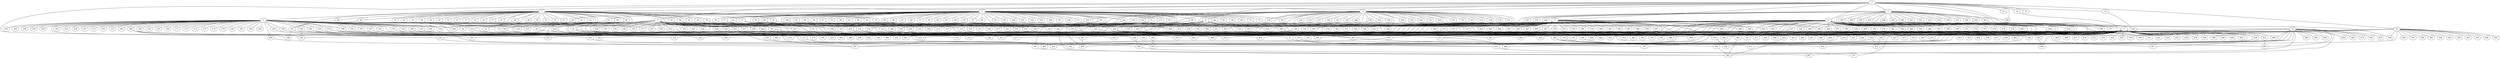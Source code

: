 
graph graphname {
    0 -- 1
0 -- 2
0 -- 3
0 -- 4
0 -- 5
0 -- 6
0 -- 7
0 -- 8
0 -- 9
0 -- 10
0 -- 11
0 -- 12
0 -- 13
0 -- 14
0 -- 15
0 -- 16
0 -- 283
0 -- 256
1 -- 17
1 -- 18
1 -- 19
1 -- 20
1 -- 21
1 -- 22
1 -- 23
1 -- 24
1 -- 25
1 -- 26
1 -- 27
1 -- 28
1 -- 29
1 -- 30
1 -- 31
1 -- 32
1 -- 33
1 -- 34
1 -- 35
1 -- 36
1 -- 37
1 -- 38
1 -- 39
1 -- 40
1 -- 41
1 -- 42
1 -- 43
1 -- 44
1 -- 45
1 -- 46
1 -- 47
1 -- 48
1 -- 49
1 -- 50
1 -- 51
1 -- 52
1 -- 53
1 -- 54
1 -- 55
1 -- 56
1 -- 57
2 -- 58
2 -- 59
2 -- 60
2 -- 61
2 -- 62
2 -- 63
2 -- 64
2 -- 65
2 -- 66
2 -- 67
2 -- 68
2 -- 69
2 -- 70
2 -- 71
2 -- 72
2 -- 73
2 -- 74
2 -- 75
2 -- 76
2 -- 77
2 -- 78
2 -- 79
2 -- 80
2 -- 81
2 -- 82
2 -- 83
2 -- 84
2 -- 85
2 -- 86
2 -- 87
2 -- 88
2 -- 89
2 -- 90
2 -- 91
2 -- 92
2 -- 93
2 -- 94
2 -- 95
2 -- 96
2 -- 97
2 -- 98
2 -- 99
2 -- 100
2 -- 101
2 -- 102
2 -- 103
2 -- 104
2 -- 105
2 -- 106
2 -- 107
2 -- 108
2 -- 109
2 -- 110
2 -- 111
2 -- 112
2 -- 113
2 -- 114
2 -- 320
3 -- 128
3 -- 130
3 -- 131
3 -- 132
3 -- 133
3 -- 134
3 -- 129
3 -- 136
3 -- 137
3 -- 138
3 -- 139
3 -- 140
3 -- 141
3 -- 142
3 -- 143
3 -- 144
3 -- 145
3 -- 146
3 -- 147
3 -- 148
3 -- 149
3 -- 150
3 -- 151
3 -- 135
3 -- 115
3 -- 116
3 -- 117
3 -- 118
3 -- 119
3 -- 120
3 -- 121
3 -- 122
3 -- 123
3 -- 124
3 -- 125
3 -- 126
3 -- 127
3 -- 86
4 -- 152
4 -- 153
4 -- 154
4 -- 155
4 -- 156
4 -- 157
4 -- 158
4 -- 159
4 -- 160
4 -- 161
4 -- 162
4 -- 163
4 -- 164
4 -- 165
4 -- 166
4 -- 167
4 -- 168
4 -- 169
4 -- 170
4 -- 171
4 -- 172
4 -- 173
4 -- 174
4 -- 175
4 -- 176
4 -- 177
4 -- 178
4 -- 179
4 -- 180
4 -- 181
4 -- 182
4 -- 183
4 -- 184
4 -- 185
4 -- 186
4 -- 187
4 -- 188
4 -- 189
4 -- 190
4 -- 191
4 -- 192
4 -- 193
4 -- 194
4 -- 195
4 -- 196
4 -- 197
4 -- 198
4 -- 199
4 -- 200
4 -- 201
4 -- 202
4 -- 203
4 -- 204
4 -- 205
4 -- 206
4 -- 207
4 -- 208
5 -- 209
5 -- 210
5 -- 211
5 -- 212
5 -- 213
5 -- 214
5 -- 215
5 -- 216
5 -- 217
5 -- 218
5 -- 219
5 -- 220
5 -- 221
5 -- 222
5 -- 223
5 -- 224
5 -- 225
5 -- 226
5 -- 227
5 -- 228
5 -- 229
5 -- 230
5 -- 231
5 -- 232
5 -- 233
5 -- 234
5 -- 235
5 -- 236
5 -- 237
5 -- 238
5 -- 239
5 -- 240
6 -- 256
6 -- 258
6 -- 259
6 -- 260
6 -- 261
6 -- 262
6 -- 257
6 -- 263
6 -- 241
6 -- 242
6 -- 243
6 -- 244
6 -- 245
6 -- 246
6 -- 247
6 -- 248
6 -- 249
6 -- 250
6 -- 251
6 -- 252
6 -- 253
6 -- 254
6 -- 255
7 -- 264
7 -- 265
7 -- 266
7 -- 267
7 -- 268
7 -- 269
7 -- 270
7 -- 271
7 -- 272
7 -- 273
7 -- 274
7 -- 275
7 -- 276
7 -- 277
7 -- 278
7 -- 279
7 -- 280
7 -- 281
7 -- 282
7 -- 283
7 -- 284
7 -- 285
7 -- 286
7 -- 287
7 -- 288
7 -- 289
7 -- 290
7 -- 291
7 -- 292
7 -- 293
7 -- 294
7 -- 295
7 -- 296
7 -- 297
7 -- 298
7 -- 299
7 -- 300
7 -- 301
7 -- 302
7 -- 303
7 -- 304
7 -- 305
7 -- 306
7 -- 307
7 -- 308
8 -- 320
8 -- 322
8 -- 321
8 -- 309
8 -- 310
8 -- 311
8 -- 312
8 -- 313
8 -- 314
8 -- 315
8 -- 316
8 -- 317
8 -- 318
8 -- 319
8 -- 282
8 -- 303
9 -- 384
9 -- 385
9 -- 323
9 -- 324
9 -- 325
9 -- 326
9 -- 327
9 -- 328
9 -- 329
9 -- 330
9 -- 331
9 -- 332
9 -- 333
9 -- 334
9 -- 335
9 -- 336
9 -- 337
9 -- 338
9 -- 339
9 -- 340
9 -- 341
9 -- 342
9 -- 343
9 -- 344
9 -- 345
9 -- 346
9 -- 347
9 -- 348
9 -- 349
9 -- 350
9 -- 351
9 -- 352
9 -- 353
9 -- 354
9 -- 355
9 -- 356
9 -- 357
9 -- 358
9 -- 359
9 -- 360
9 -- 361
9 -- 362
9 -- 363
9 -- 364
9 -- 365
9 -- 366
9 -- 367
9 -- 368
9 -- 369
9 -- 370
9 -- 371
9 -- 372
9 -- 373
9 -- 374
9 -- 375
9 -- 376
9 -- 377
9 -- 378
9 -- 379
9 -- 380
9 -- 381
9 -- 382
9 -- 383
9 -- 388
9 -- 125
10 -- 386
10 -- 387
10 -- 388
10 -- 389
10 -- 390
10 -- 391
10 -- 392
10 -- 393
10 -- 394
10 -- 395
10 -- 396
10 -- 397
10 -- 398
10 -- 399
10 -- 400
10 -- 401
10 -- 402
10 -- 403
10 -- 404
10 -- 405
10 -- 406
10 -- 407
10 -- 408
11 -- 409
11 -- 410
11 -- 411
11 -- 412
11 -- 413
11 -- 414
11 -- 415
11 -- 416
11 -- 417
11 -- 418
11 -- 419
11 -- 420
11 -- 421
11 -- 422
11 -- 423
11 -- 424
11 -- 425
11 -- 426
11 -- 427
11 -- 428
11 -- 429
11 -- 430
11 -- 431
11 -- 432
11 -- 433
11 -- 434
11 -- 435
11 -- 436
11 -- 437
11 -- 438
11 -- 439
11 -- 440
11 -- 441
11 -- 442
11 -- 443
11 -- 444
11 -- 445
11 -- 446
11 -- 447
11 -- 448
11 -- 449
11 -- 450
11 -- 451
11 -- 452
11 -- 453
11 -- 454
11 -- 455
11 -- 456
11 -- 457
11 -- 458
11 -- 459
11 -- 460
11 -- 461
11 -- 462
11 -- 463
11 -- 464
11 -- 465
11 -- 466
11 -- 467
11 -- 468
11 -- 469
11 -- 470
11 -- 471
11 -- 472
11 -- 473
11 -- 474
11 -- 475
11 -- 476
11 -- 477
11 -- 166
12 -- 478
12 -- 479
12 -- 480
12 -- 481
12 -- 482
12 -- 483
12 -- 484
12 -- 485
12 -- 486
12 -- 487
12 -- 488
12 -- 489
12 -- 490
12 -- 491
12 -- 492
12 -- 493
12 -- 494
12 -- 495
12 -- 496
12 -- 497
12 -- 498
12 -- 499
12 -- 31
14 -- 427
15 -- 342
18 -- 142
18 -- 396
22 -- 271
22 -- 181
22 -- 112
23 -- 198
23 -- 34
23 -- 445
24 -- 26
25 -- 413
25 -- 355
25 -- 399
27 -- 210
30 -- 45
30 -- 124
31 -- 293
32 -- 363
34 -- 486
36 -- 325
38 -- 474
39 -- 414
40 -- 282
41 -- 491
43 -- 351
44 -- 497
44 -- 54
45 -- 385
45 -- 410
46 -- 48
47 -- 319
47 -- 223
48 -- 117
48 -- 186
48 -- 282
49 -- 336
49 -- 238
50 -- 365
50 -- 182
50 -- 214
53 -- 174
55 -- 413
56 -- 482
56 -- 317
57 -- 81
57 -- 277
58 -- 126
59 -- 302
61 -- 158
62 -- 174
63 -- 227
64 -- 458
64 -- 258
66 -- 137
66 -- 215
66 -- 326
66 -- 357
67 -- 335
67 -- 103
68 -- 325
68 -- 308
70 -- 406
72 -- 349
73 -- 332
74 -- 491
75 -- 426
75 -- 322
76 -- 335
76 -- 177
76 -- 258
77 -- 467
77 -- 311
77 -- 288
77 -- 232
78 -- 136
80 -- 170
80 -- 293
80 -- 335
86 -- 464
88 -- 485
89 -- 443
91 -- 291
92 -- 110
93 -- 317
94 -- 303
94 -- 262
95 -- 352
96 -- 216
96 -- 258
99 -- 286
102 -- 132
109 -- 477
110 -- 290
110 -- 368
112 -- 370
113 -- 489
114 -- 442
114 -- 135
114 -- 413
116 -- 203
116 -- 209
116 -- 152
116 -- 381
117 -- 324
120 -- 413
120 -- 447
124 -- 419
124 -- 340
124 -- 362
125 -- 358
128 -- 412
129 -- 168
131 -- 231
131 -- 356
132 -- 409
134 -- 225
136 -- 240
137 -- 233
138 -- 148
141 -- 441
142 -- 218
143 -- 392
143 -- 310
149 -- 290
150 -- 167
150 -- 309
151 -- 292
155 -- 404
156 -- 424
158 -- 367
159 -- 430
161 -- 442
164 -- 235
168 -- 319
179 -- 295
187 -- 446
188 -- 225
188 -- 334
188 -- 311
189 -- 323
190 -- 406
191 -- 431
191 -- 395
192 -- 272
194 -- 498
194 -- 334
197 -- 438
202 -- 355
202 -- 234
203 -- 467
204 -- 440
208 -- 437
211 -- 338
211 -- 495
212 -- 240
214 -- 466
214 -- 283
217 -- 462
221 -- 309
221 -- 497
221 -- 411
224 -- 466
224 -- 255
226 -- 468
227 -- 435
229 -- 264
232 -- 410
234 -- 467
235 -- 492
241 -- 284
241 -- 398
242 -- 266
243 -- 310
244 -- 292
245 -- 368
248 -- 293
251 -- 318
258 -- 298
260 -- 363
261 -- 472
263 -- 377
268 -- 385
269 -- 435
270 -- 422
273 -- 350
273 -- 413
276 -- 482
286 -- 372
286 -- 308
288 -- 427
290 -- 347
291 -- 485
293 -- 327
296 -- 386
298 -- 403
298 -- 382
299 -- 331
300 -- 396
309 -- 492
310 -- 321
313 -- 488
316 -- 423
320 -- 386
322 -- 333
332 -- 393
335 -- 477
337 -- 443
337 -- 411
337 -- 355
340 -- 417
342 -- 480
343 -- 429
345 -- 385
348 -- 362
349 -- 470
352 -- 474
353 -- 404
354 -- 478
356 -- 499
356 -- 437
359 -- 455
360 -- 389
364 -- 473
367 -- 458
370 -- 478
371 -- 475
382 -- 485
385 -- 485
386 -- 422
410 -- 435
425 -- 460
428 -- 461
430 -- 440
437 -- 488
440 -- 487
443 -- 485
452 -- 499
455 -- 497
455 -- 478

}
